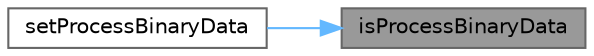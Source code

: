 digraph "isProcessBinaryData"
{
 // LATEX_PDF_SIZE
  bgcolor="transparent";
  edge [fontname=Helvetica,fontsize=10,labelfontname=Helvetica,labelfontsize=10];
  node [fontname=Helvetica,fontsize=10,shape=box,height=0.2,width=0.4];
  rankdir="RL";
  Node1 [id="Node000001",label="isProcessBinaryData",height=0.2,width=0.4,color="gray40", fillcolor="grey60", style="filled", fontcolor="black",tooltip="是否处理二进制数据"];
  Node1 -> Node2 [id="edge1_Node000001_Node000002",dir="back",color="steelblue1",style="solid",tooltip=" "];
  Node2 [id="Node000002",label="setProcessBinaryData",height=0.2,width=0.4,color="grey40", fillcolor="white", style="filled",URL="$class_c_udp_socket.html#a3341622194ea1d379eaecf27af171482",tooltip="设置是否处理二进制数据"];
}

